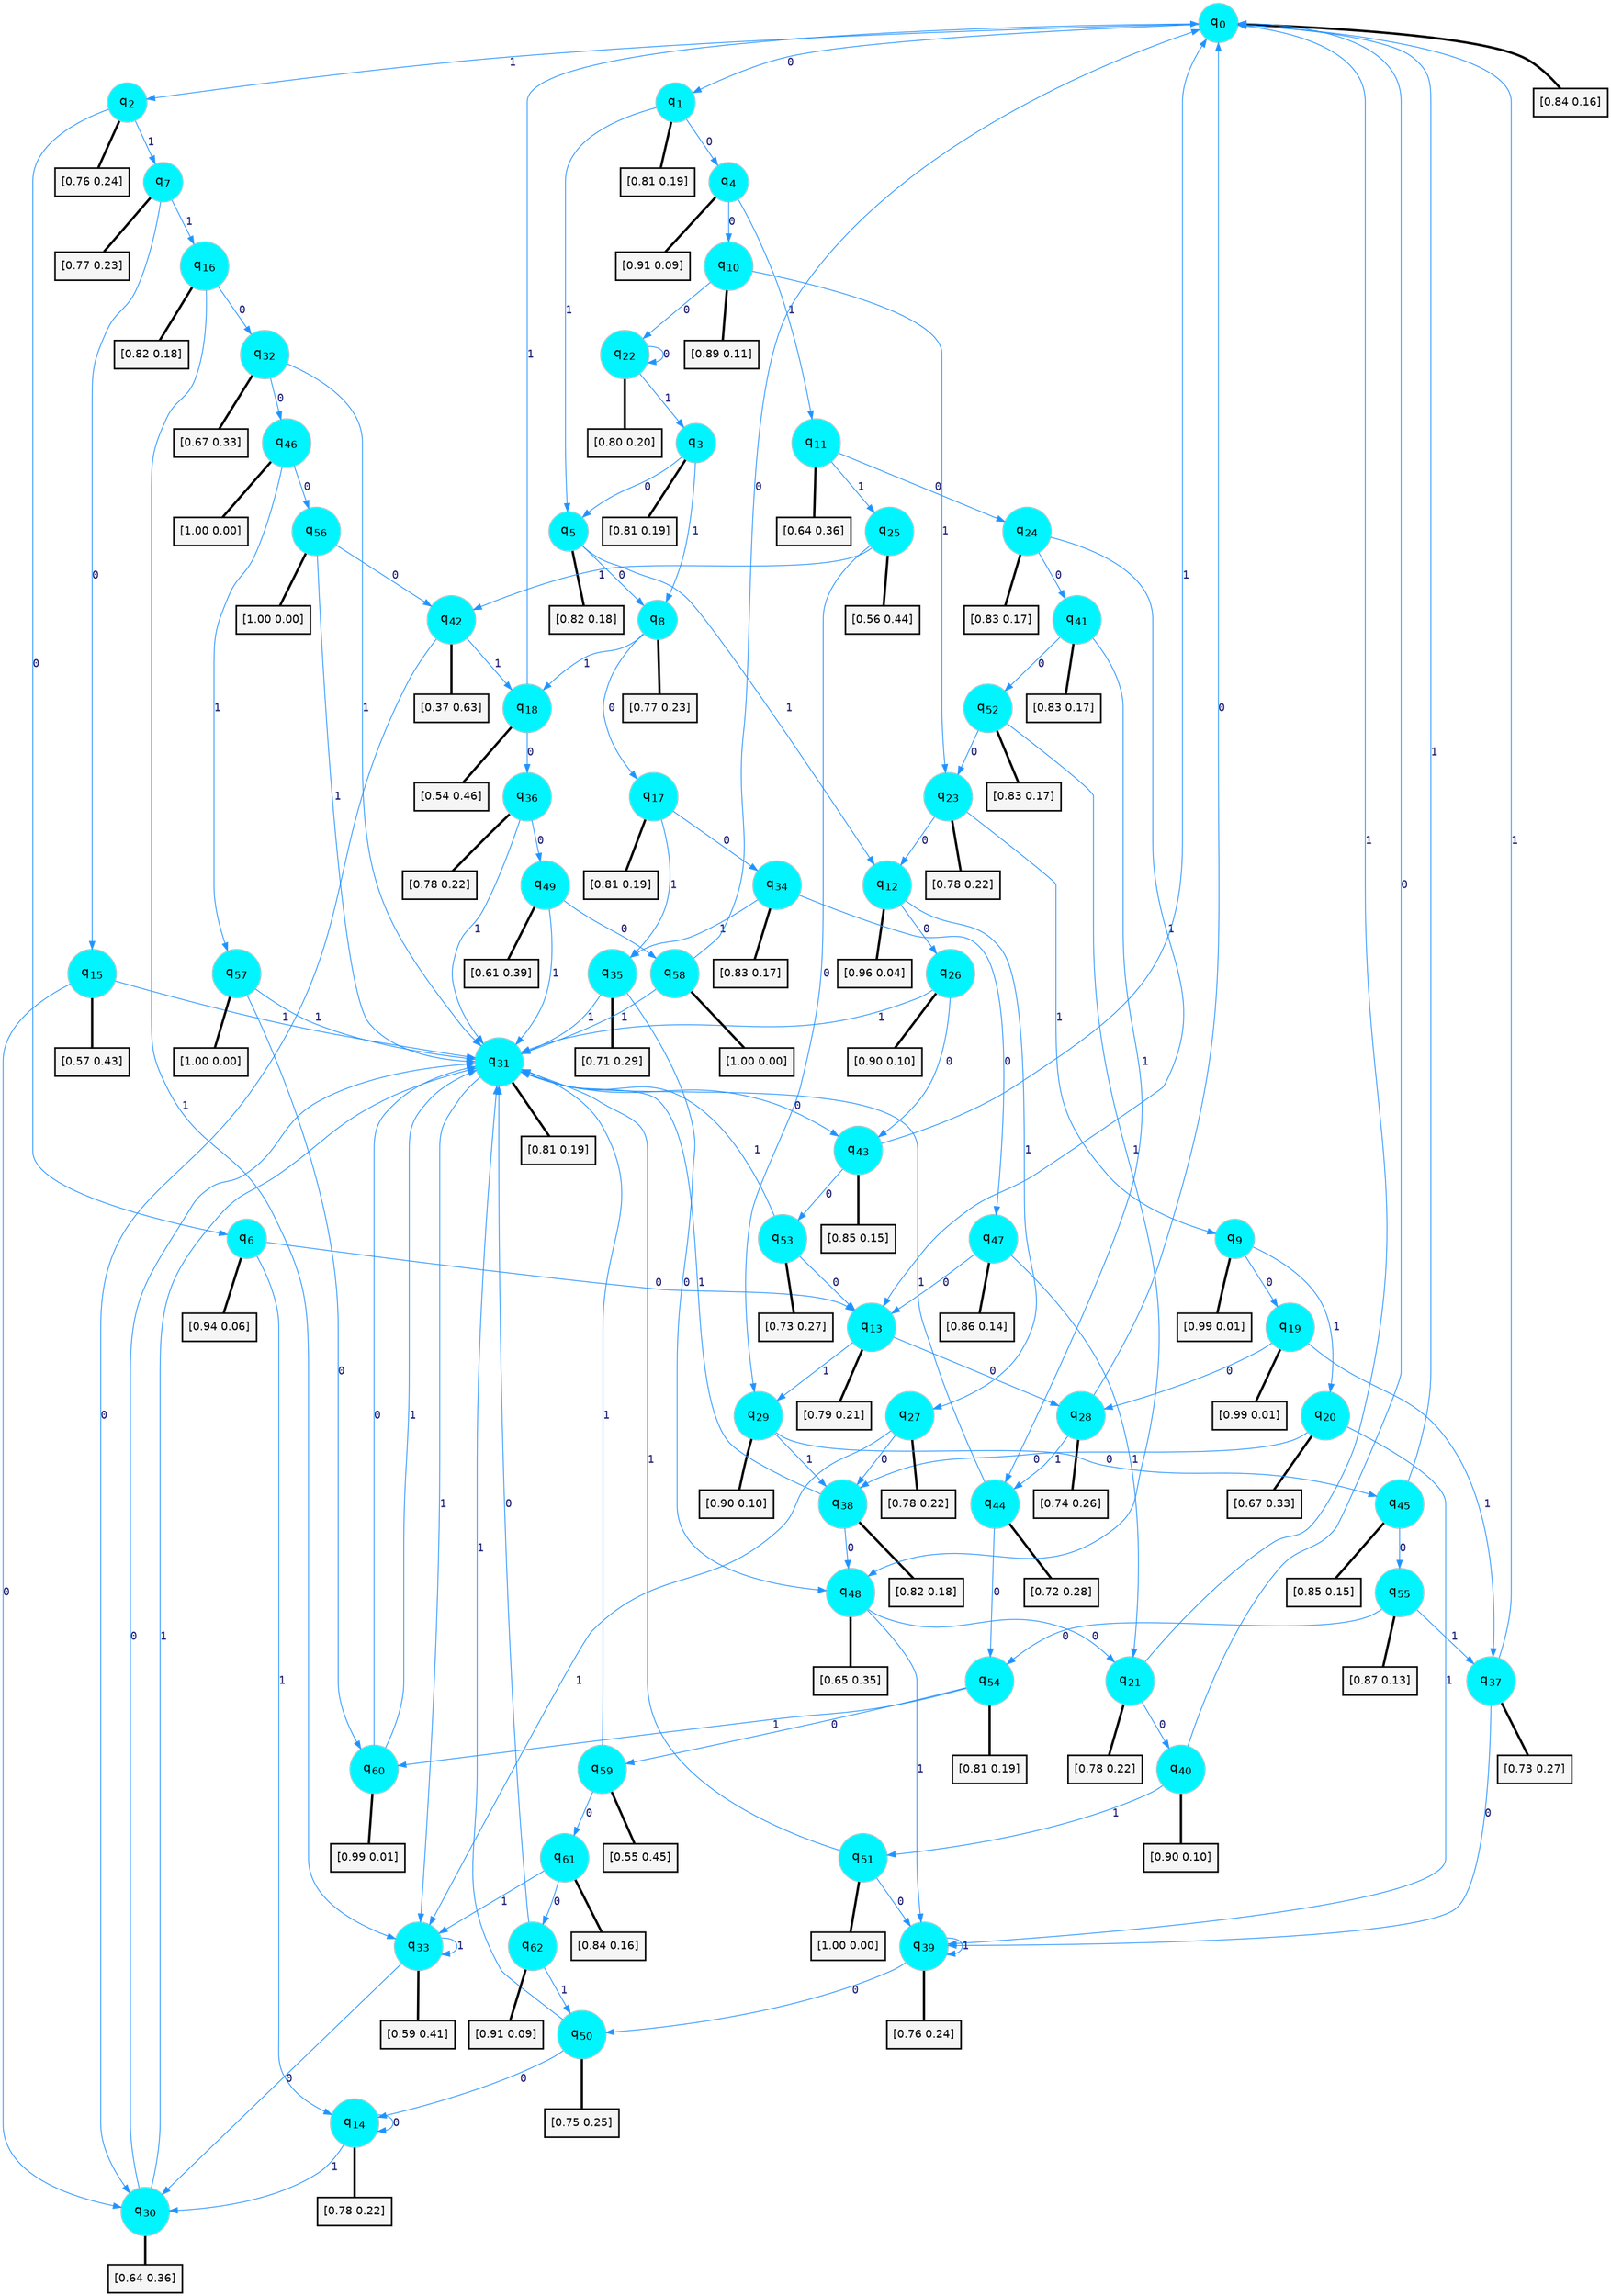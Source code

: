 digraph G {
graph [
bgcolor=transparent, dpi=300, rankdir=TD, size="40,25"];
node [
color=gray, fillcolor=turquoise1, fontcolor=black, fontname=Helvetica, fontsize=16, fontweight=bold, shape=circle, style=filled];
edge [
arrowsize=1, color=dodgerblue1, fontcolor=midnightblue, fontname=courier, fontweight=bold, penwidth=1, style=solid, weight=20];
0[label=<q<SUB>0</SUB>>];
1[label=<q<SUB>1</SUB>>];
2[label=<q<SUB>2</SUB>>];
3[label=<q<SUB>3</SUB>>];
4[label=<q<SUB>4</SUB>>];
5[label=<q<SUB>5</SUB>>];
6[label=<q<SUB>6</SUB>>];
7[label=<q<SUB>7</SUB>>];
8[label=<q<SUB>8</SUB>>];
9[label=<q<SUB>9</SUB>>];
10[label=<q<SUB>10</SUB>>];
11[label=<q<SUB>11</SUB>>];
12[label=<q<SUB>12</SUB>>];
13[label=<q<SUB>13</SUB>>];
14[label=<q<SUB>14</SUB>>];
15[label=<q<SUB>15</SUB>>];
16[label=<q<SUB>16</SUB>>];
17[label=<q<SUB>17</SUB>>];
18[label=<q<SUB>18</SUB>>];
19[label=<q<SUB>19</SUB>>];
20[label=<q<SUB>20</SUB>>];
21[label=<q<SUB>21</SUB>>];
22[label=<q<SUB>22</SUB>>];
23[label=<q<SUB>23</SUB>>];
24[label=<q<SUB>24</SUB>>];
25[label=<q<SUB>25</SUB>>];
26[label=<q<SUB>26</SUB>>];
27[label=<q<SUB>27</SUB>>];
28[label=<q<SUB>28</SUB>>];
29[label=<q<SUB>29</SUB>>];
30[label=<q<SUB>30</SUB>>];
31[label=<q<SUB>31</SUB>>];
32[label=<q<SUB>32</SUB>>];
33[label=<q<SUB>33</SUB>>];
34[label=<q<SUB>34</SUB>>];
35[label=<q<SUB>35</SUB>>];
36[label=<q<SUB>36</SUB>>];
37[label=<q<SUB>37</SUB>>];
38[label=<q<SUB>38</SUB>>];
39[label=<q<SUB>39</SUB>>];
40[label=<q<SUB>40</SUB>>];
41[label=<q<SUB>41</SUB>>];
42[label=<q<SUB>42</SUB>>];
43[label=<q<SUB>43</SUB>>];
44[label=<q<SUB>44</SUB>>];
45[label=<q<SUB>45</SUB>>];
46[label=<q<SUB>46</SUB>>];
47[label=<q<SUB>47</SUB>>];
48[label=<q<SUB>48</SUB>>];
49[label=<q<SUB>49</SUB>>];
50[label=<q<SUB>50</SUB>>];
51[label=<q<SUB>51</SUB>>];
52[label=<q<SUB>52</SUB>>];
53[label=<q<SUB>53</SUB>>];
54[label=<q<SUB>54</SUB>>];
55[label=<q<SUB>55</SUB>>];
56[label=<q<SUB>56</SUB>>];
57[label=<q<SUB>57</SUB>>];
58[label=<q<SUB>58</SUB>>];
59[label=<q<SUB>59</SUB>>];
60[label=<q<SUB>60</SUB>>];
61[label=<q<SUB>61</SUB>>];
62[label=<q<SUB>62</SUB>>];
63[label="[0.84 0.16]", shape=box,fontcolor=black, fontname=Helvetica, fontsize=14, penwidth=2, fillcolor=whitesmoke,color=black];
64[label="[0.81 0.19]", shape=box,fontcolor=black, fontname=Helvetica, fontsize=14, penwidth=2, fillcolor=whitesmoke,color=black];
65[label="[0.76 0.24]", shape=box,fontcolor=black, fontname=Helvetica, fontsize=14, penwidth=2, fillcolor=whitesmoke,color=black];
66[label="[0.81 0.19]", shape=box,fontcolor=black, fontname=Helvetica, fontsize=14, penwidth=2, fillcolor=whitesmoke,color=black];
67[label="[0.91 0.09]", shape=box,fontcolor=black, fontname=Helvetica, fontsize=14, penwidth=2, fillcolor=whitesmoke,color=black];
68[label="[0.82 0.18]", shape=box,fontcolor=black, fontname=Helvetica, fontsize=14, penwidth=2, fillcolor=whitesmoke,color=black];
69[label="[0.94 0.06]", shape=box,fontcolor=black, fontname=Helvetica, fontsize=14, penwidth=2, fillcolor=whitesmoke,color=black];
70[label="[0.77 0.23]", shape=box,fontcolor=black, fontname=Helvetica, fontsize=14, penwidth=2, fillcolor=whitesmoke,color=black];
71[label="[0.77 0.23]", shape=box,fontcolor=black, fontname=Helvetica, fontsize=14, penwidth=2, fillcolor=whitesmoke,color=black];
72[label="[0.99 0.01]", shape=box,fontcolor=black, fontname=Helvetica, fontsize=14, penwidth=2, fillcolor=whitesmoke,color=black];
73[label="[0.89 0.11]", shape=box,fontcolor=black, fontname=Helvetica, fontsize=14, penwidth=2, fillcolor=whitesmoke,color=black];
74[label="[0.64 0.36]", shape=box,fontcolor=black, fontname=Helvetica, fontsize=14, penwidth=2, fillcolor=whitesmoke,color=black];
75[label="[0.96 0.04]", shape=box,fontcolor=black, fontname=Helvetica, fontsize=14, penwidth=2, fillcolor=whitesmoke,color=black];
76[label="[0.79 0.21]", shape=box,fontcolor=black, fontname=Helvetica, fontsize=14, penwidth=2, fillcolor=whitesmoke,color=black];
77[label="[0.78 0.22]", shape=box,fontcolor=black, fontname=Helvetica, fontsize=14, penwidth=2, fillcolor=whitesmoke,color=black];
78[label="[0.57 0.43]", shape=box,fontcolor=black, fontname=Helvetica, fontsize=14, penwidth=2, fillcolor=whitesmoke,color=black];
79[label="[0.82 0.18]", shape=box,fontcolor=black, fontname=Helvetica, fontsize=14, penwidth=2, fillcolor=whitesmoke,color=black];
80[label="[0.81 0.19]", shape=box,fontcolor=black, fontname=Helvetica, fontsize=14, penwidth=2, fillcolor=whitesmoke,color=black];
81[label="[0.54 0.46]", shape=box,fontcolor=black, fontname=Helvetica, fontsize=14, penwidth=2, fillcolor=whitesmoke,color=black];
82[label="[0.99 0.01]", shape=box,fontcolor=black, fontname=Helvetica, fontsize=14, penwidth=2, fillcolor=whitesmoke,color=black];
83[label="[0.67 0.33]", shape=box,fontcolor=black, fontname=Helvetica, fontsize=14, penwidth=2, fillcolor=whitesmoke,color=black];
84[label="[0.78 0.22]", shape=box,fontcolor=black, fontname=Helvetica, fontsize=14, penwidth=2, fillcolor=whitesmoke,color=black];
85[label="[0.80 0.20]", shape=box,fontcolor=black, fontname=Helvetica, fontsize=14, penwidth=2, fillcolor=whitesmoke,color=black];
86[label="[0.78 0.22]", shape=box,fontcolor=black, fontname=Helvetica, fontsize=14, penwidth=2, fillcolor=whitesmoke,color=black];
87[label="[0.83 0.17]", shape=box,fontcolor=black, fontname=Helvetica, fontsize=14, penwidth=2, fillcolor=whitesmoke,color=black];
88[label="[0.56 0.44]", shape=box,fontcolor=black, fontname=Helvetica, fontsize=14, penwidth=2, fillcolor=whitesmoke,color=black];
89[label="[0.90 0.10]", shape=box,fontcolor=black, fontname=Helvetica, fontsize=14, penwidth=2, fillcolor=whitesmoke,color=black];
90[label="[0.78 0.22]", shape=box,fontcolor=black, fontname=Helvetica, fontsize=14, penwidth=2, fillcolor=whitesmoke,color=black];
91[label="[0.74 0.26]", shape=box,fontcolor=black, fontname=Helvetica, fontsize=14, penwidth=2, fillcolor=whitesmoke,color=black];
92[label="[0.90 0.10]", shape=box,fontcolor=black, fontname=Helvetica, fontsize=14, penwidth=2, fillcolor=whitesmoke,color=black];
93[label="[0.64 0.36]", shape=box,fontcolor=black, fontname=Helvetica, fontsize=14, penwidth=2, fillcolor=whitesmoke,color=black];
94[label="[0.81 0.19]", shape=box,fontcolor=black, fontname=Helvetica, fontsize=14, penwidth=2, fillcolor=whitesmoke,color=black];
95[label="[0.67 0.33]", shape=box,fontcolor=black, fontname=Helvetica, fontsize=14, penwidth=2, fillcolor=whitesmoke,color=black];
96[label="[0.59 0.41]", shape=box,fontcolor=black, fontname=Helvetica, fontsize=14, penwidth=2, fillcolor=whitesmoke,color=black];
97[label="[0.83 0.17]", shape=box,fontcolor=black, fontname=Helvetica, fontsize=14, penwidth=2, fillcolor=whitesmoke,color=black];
98[label="[0.71 0.29]", shape=box,fontcolor=black, fontname=Helvetica, fontsize=14, penwidth=2, fillcolor=whitesmoke,color=black];
99[label="[0.78 0.22]", shape=box,fontcolor=black, fontname=Helvetica, fontsize=14, penwidth=2, fillcolor=whitesmoke,color=black];
100[label="[0.73 0.27]", shape=box,fontcolor=black, fontname=Helvetica, fontsize=14, penwidth=2, fillcolor=whitesmoke,color=black];
101[label="[0.82 0.18]", shape=box,fontcolor=black, fontname=Helvetica, fontsize=14, penwidth=2, fillcolor=whitesmoke,color=black];
102[label="[0.76 0.24]", shape=box,fontcolor=black, fontname=Helvetica, fontsize=14, penwidth=2, fillcolor=whitesmoke,color=black];
103[label="[0.90 0.10]", shape=box,fontcolor=black, fontname=Helvetica, fontsize=14, penwidth=2, fillcolor=whitesmoke,color=black];
104[label="[0.83 0.17]", shape=box,fontcolor=black, fontname=Helvetica, fontsize=14, penwidth=2, fillcolor=whitesmoke,color=black];
105[label="[0.37 0.63]", shape=box,fontcolor=black, fontname=Helvetica, fontsize=14, penwidth=2, fillcolor=whitesmoke,color=black];
106[label="[0.85 0.15]", shape=box,fontcolor=black, fontname=Helvetica, fontsize=14, penwidth=2, fillcolor=whitesmoke,color=black];
107[label="[0.72 0.28]", shape=box,fontcolor=black, fontname=Helvetica, fontsize=14, penwidth=2, fillcolor=whitesmoke,color=black];
108[label="[0.85 0.15]", shape=box,fontcolor=black, fontname=Helvetica, fontsize=14, penwidth=2, fillcolor=whitesmoke,color=black];
109[label="[1.00 0.00]", shape=box,fontcolor=black, fontname=Helvetica, fontsize=14, penwidth=2, fillcolor=whitesmoke,color=black];
110[label="[0.86 0.14]", shape=box,fontcolor=black, fontname=Helvetica, fontsize=14, penwidth=2, fillcolor=whitesmoke,color=black];
111[label="[0.65 0.35]", shape=box,fontcolor=black, fontname=Helvetica, fontsize=14, penwidth=2, fillcolor=whitesmoke,color=black];
112[label="[0.61 0.39]", shape=box,fontcolor=black, fontname=Helvetica, fontsize=14, penwidth=2, fillcolor=whitesmoke,color=black];
113[label="[0.75 0.25]", shape=box,fontcolor=black, fontname=Helvetica, fontsize=14, penwidth=2, fillcolor=whitesmoke,color=black];
114[label="[1.00 0.00]", shape=box,fontcolor=black, fontname=Helvetica, fontsize=14, penwidth=2, fillcolor=whitesmoke,color=black];
115[label="[0.83 0.17]", shape=box,fontcolor=black, fontname=Helvetica, fontsize=14, penwidth=2, fillcolor=whitesmoke,color=black];
116[label="[0.73 0.27]", shape=box,fontcolor=black, fontname=Helvetica, fontsize=14, penwidth=2, fillcolor=whitesmoke,color=black];
117[label="[0.81 0.19]", shape=box,fontcolor=black, fontname=Helvetica, fontsize=14, penwidth=2, fillcolor=whitesmoke,color=black];
118[label="[0.87 0.13]", shape=box,fontcolor=black, fontname=Helvetica, fontsize=14, penwidth=2, fillcolor=whitesmoke,color=black];
119[label="[1.00 0.00]", shape=box,fontcolor=black, fontname=Helvetica, fontsize=14, penwidth=2, fillcolor=whitesmoke,color=black];
120[label="[1.00 0.00]", shape=box,fontcolor=black, fontname=Helvetica, fontsize=14, penwidth=2, fillcolor=whitesmoke,color=black];
121[label="[1.00 0.00]", shape=box,fontcolor=black, fontname=Helvetica, fontsize=14, penwidth=2, fillcolor=whitesmoke,color=black];
122[label="[0.55 0.45]", shape=box,fontcolor=black, fontname=Helvetica, fontsize=14, penwidth=2, fillcolor=whitesmoke,color=black];
123[label="[0.99 0.01]", shape=box,fontcolor=black, fontname=Helvetica, fontsize=14, penwidth=2, fillcolor=whitesmoke,color=black];
124[label="[0.84 0.16]", shape=box,fontcolor=black, fontname=Helvetica, fontsize=14, penwidth=2, fillcolor=whitesmoke,color=black];
125[label="[0.91 0.09]", shape=box,fontcolor=black, fontname=Helvetica, fontsize=14, penwidth=2, fillcolor=whitesmoke,color=black];
0->1 [label=0];
0->2 [label=1];
0->63 [arrowhead=none, penwidth=3,color=black];
1->4 [label=0];
1->5 [label=1];
1->64 [arrowhead=none, penwidth=3,color=black];
2->6 [label=0];
2->7 [label=1];
2->65 [arrowhead=none, penwidth=3,color=black];
3->5 [label=0];
3->8 [label=1];
3->66 [arrowhead=none, penwidth=3,color=black];
4->10 [label=0];
4->11 [label=1];
4->67 [arrowhead=none, penwidth=3,color=black];
5->8 [label=0];
5->12 [label=1];
5->68 [arrowhead=none, penwidth=3,color=black];
6->13 [label=0];
6->14 [label=1];
6->69 [arrowhead=none, penwidth=3,color=black];
7->15 [label=0];
7->16 [label=1];
7->70 [arrowhead=none, penwidth=3,color=black];
8->17 [label=0];
8->18 [label=1];
8->71 [arrowhead=none, penwidth=3,color=black];
9->19 [label=0];
9->20 [label=1];
9->72 [arrowhead=none, penwidth=3,color=black];
10->22 [label=0];
10->23 [label=1];
10->73 [arrowhead=none, penwidth=3,color=black];
11->24 [label=0];
11->25 [label=1];
11->74 [arrowhead=none, penwidth=3,color=black];
12->26 [label=0];
12->27 [label=1];
12->75 [arrowhead=none, penwidth=3,color=black];
13->28 [label=0];
13->29 [label=1];
13->76 [arrowhead=none, penwidth=3,color=black];
14->14 [label=0];
14->30 [label=1];
14->77 [arrowhead=none, penwidth=3,color=black];
15->30 [label=0];
15->31 [label=1];
15->78 [arrowhead=none, penwidth=3,color=black];
16->32 [label=0];
16->33 [label=1];
16->79 [arrowhead=none, penwidth=3,color=black];
17->34 [label=0];
17->35 [label=1];
17->80 [arrowhead=none, penwidth=3,color=black];
18->36 [label=0];
18->0 [label=1];
18->81 [arrowhead=none, penwidth=3,color=black];
19->28 [label=0];
19->37 [label=1];
19->82 [arrowhead=none, penwidth=3,color=black];
20->38 [label=0];
20->39 [label=1];
20->83 [arrowhead=none, penwidth=3,color=black];
21->40 [label=0];
21->0 [label=1];
21->84 [arrowhead=none, penwidth=3,color=black];
22->22 [label=0];
22->3 [label=1];
22->85 [arrowhead=none, penwidth=3,color=black];
23->12 [label=0];
23->9 [label=1];
23->86 [arrowhead=none, penwidth=3,color=black];
24->41 [label=0];
24->13 [label=1];
24->87 [arrowhead=none, penwidth=3,color=black];
25->29 [label=0];
25->42 [label=1];
25->88 [arrowhead=none, penwidth=3,color=black];
26->43 [label=0];
26->31 [label=1];
26->89 [arrowhead=none, penwidth=3,color=black];
27->38 [label=0];
27->33 [label=1];
27->90 [arrowhead=none, penwidth=3,color=black];
28->0 [label=0];
28->44 [label=1];
28->91 [arrowhead=none, penwidth=3,color=black];
29->45 [label=0];
29->38 [label=1];
29->92 [arrowhead=none, penwidth=3,color=black];
30->31 [label=0];
30->31 [label=1];
30->93 [arrowhead=none, penwidth=3,color=black];
31->43 [label=0];
31->33 [label=1];
31->94 [arrowhead=none, penwidth=3,color=black];
32->46 [label=0];
32->31 [label=1];
32->95 [arrowhead=none, penwidth=3,color=black];
33->30 [label=0];
33->33 [label=1];
33->96 [arrowhead=none, penwidth=3,color=black];
34->47 [label=0];
34->35 [label=1];
34->97 [arrowhead=none, penwidth=3,color=black];
35->48 [label=0];
35->31 [label=1];
35->98 [arrowhead=none, penwidth=3,color=black];
36->49 [label=0];
36->31 [label=1];
36->99 [arrowhead=none, penwidth=3,color=black];
37->39 [label=0];
37->0 [label=1];
37->100 [arrowhead=none, penwidth=3,color=black];
38->48 [label=0];
38->31 [label=1];
38->101 [arrowhead=none, penwidth=3,color=black];
39->50 [label=0];
39->39 [label=1];
39->102 [arrowhead=none, penwidth=3,color=black];
40->0 [label=0];
40->51 [label=1];
40->103 [arrowhead=none, penwidth=3,color=black];
41->52 [label=0];
41->44 [label=1];
41->104 [arrowhead=none, penwidth=3,color=black];
42->30 [label=0];
42->18 [label=1];
42->105 [arrowhead=none, penwidth=3,color=black];
43->53 [label=0];
43->0 [label=1];
43->106 [arrowhead=none, penwidth=3,color=black];
44->54 [label=0];
44->31 [label=1];
44->107 [arrowhead=none, penwidth=3,color=black];
45->55 [label=0];
45->0 [label=1];
45->108 [arrowhead=none, penwidth=3,color=black];
46->56 [label=0];
46->57 [label=1];
46->109 [arrowhead=none, penwidth=3,color=black];
47->13 [label=0];
47->21 [label=1];
47->110 [arrowhead=none, penwidth=3,color=black];
48->21 [label=0];
48->39 [label=1];
48->111 [arrowhead=none, penwidth=3,color=black];
49->58 [label=0];
49->31 [label=1];
49->112 [arrowhead=none, penwidth=3,color=black];
50->14 [label=0];
50->31 [label=1];
50->113 [arrowhead=none, penwidth=3,color=black];
51->39 [label=0];
51->31 [label=1];
51->114 [arrowhead=none, penwidth=3,color=black];
52->23 [label=0];
52->48 [label=1];
52->115 [arrowhead=none, penwidth=3,color=black];
53->13 [label=0];
53->31 [label=1];
53->116 [arrowhead=none, penwidth=3,color=black];
54->59 [label=0];
54->60 [label=1];
54->117 [arrowhead=none, penwidth=3,color=black];
55->54 [label=0];
55->37 [label=1];
55->118 [arrowhead=none, penwidth=3,color=black];
56->42 [label=0];
56->31 [label=1];
56->119 [arrowhead=none, penwidth=3,color=black];
57->60 [label=0];
57->31 [label=1];
57->120 [arrowhead=none, penwidth=3,color=black];
58->0 [label=0];
58->31 [label=1];
58->121 [arrowhead=none, penwidth=3,color=black];
59->61 [label=0];
59->31 [label=1];
59->122 [arrowhead=none, penwidth=3,color=black];
60->31 [label=0];
60->31 [label=1];
60->123 [arrowhead=none, penwidth=3,color=black];
61->62 [label=0];
61->33 [label=1];
61->124 [arrowhead=none, penwidth=3,color=black];
62->31 [label=0];
62->50 [label=1];
62->125 [arrowhead=none, penwidth=3,color=black];
}
